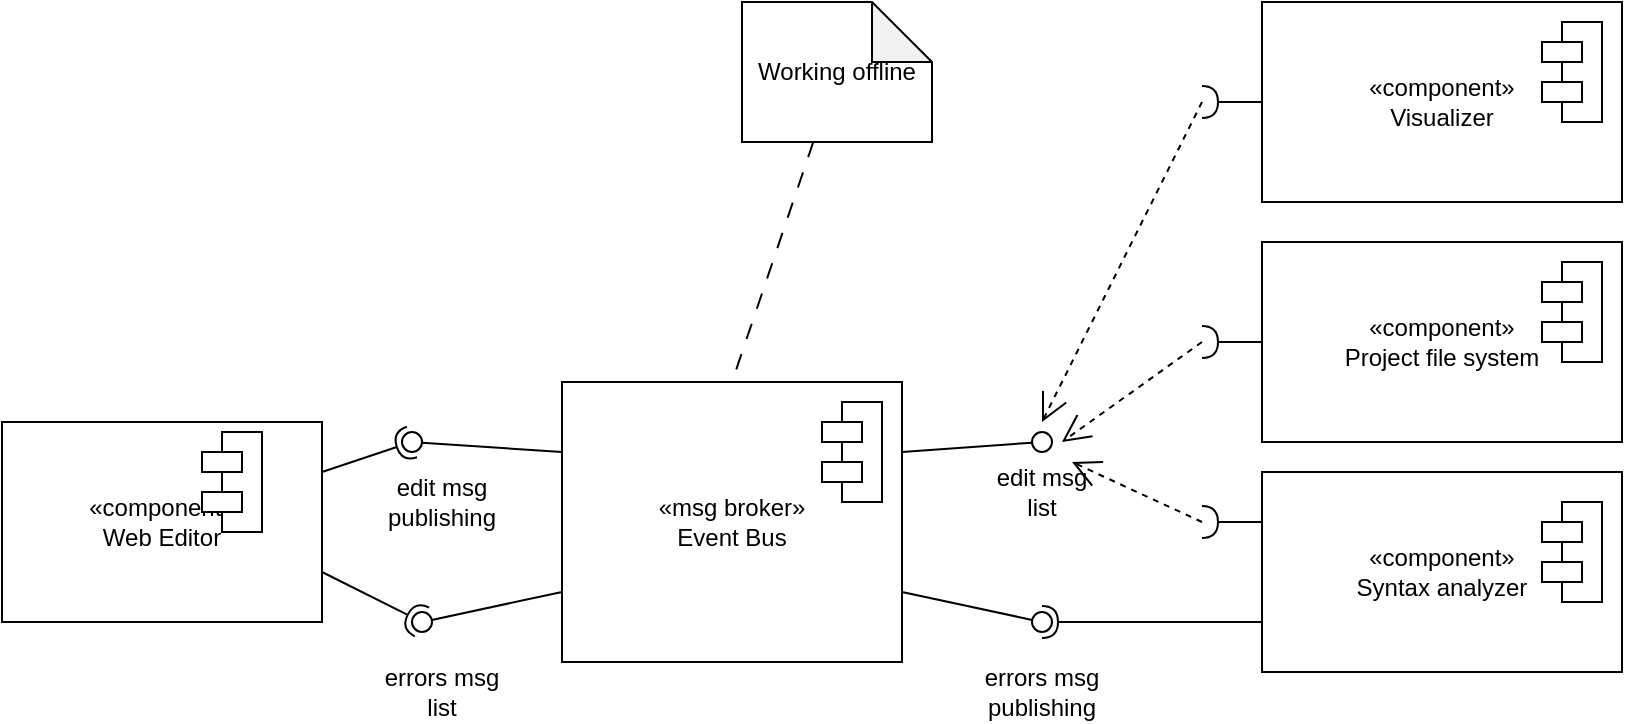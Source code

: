 <mxfile version="25.0.3">
  <diagram name="Page-1" id="U9jX6q33AUCNeVmGFycF">
    <mxGraphModel grid="1" page="1" gridSize="10" guides="1" tooltips="1" connect="1" arrows="1" fold="1" pageScale="1" pageWidth="850" pageHeight="1100" math="0" shadow="0">
      <root>
        <mxCell id="0" />
        <mxCell id="1" parent="0" />
        <mxCell id="-zqufFChfOl44uhTxaMk-2" value="&lt;div&gt;«msg broker‎»&lt;/div&gt;Event Bus" style="rounded=0;whiteSpace=wrap;html=1;" vertex="1" parent="1">
          <mxGeometry x="280" y="200" width="170" height="140" as="geometry" />
        </mxCell>
        <mxCell id="-zqufFChfOl44uhTxaMk-3" value="" style="rounded=0;orthogonalLoop=1;jettySize=auto;html=1;endArrow=halfCircle;endFill=0;endSize=6;strokeWidth=1;sketch=0;fontSize=12;curved=1;entryX=-0.026;entryY=0.539;entryDx=0;entryDy=0;entryPerimeter=0;exitX=1;exitY=0.25;exitDx=0;exitDy=0;" edge="1" parent="1" source="-zqufFChfOl44uhTxaMk-14" target="-zqufFChfOl44uhTxaMk-7">
          <mxGeometry relative="1" as="geometry">
            <mxPoint x="110" y="230" as="sourcePoint" />
            <mxPoint x="320" y="320" as="targetPoint" />
          </mxGeometry>
        </mxCell>
        <mxCell id="-zqufFChfOl44uhTxaMk-4" value="" style="ellipse;whiteSpace=wrap;html=1;align=center;aspect=fixed;fillColor=none;strokeColor=none;resizable=0;perimeter=centerPerimeter;rotatable=0;allowArrows=0;points=[];outlineConnect=1;" vertex="1" parent="1">
          <mxGeometry x="370" y="330" width="10" height="10" as="geometry" />
        </mxCell>
        <mxCell id="-zqufFChfOl44uhTxaMk-6" value="" style="rounded=0;orthogonalLoop=1;jettySize=auto;html=1;endArrow=oval;endFill=0;sketch=0;sourcePerimeterSpacing=0;targetPerimeterSpacing=0;endSize=10;exitX=0;exitY=0.25;exitDx=0;exitDy=0;" edge="1" parent="1" source="-zqufFChfOl44uhTxaMk-2" target="-zqufFChfOl44uhTxaMk-7">
          <mxGeometry relative="1" as="geometry">
            <mxPoint x="370" y="335" as="sourcePoint" />
          </mxGeometry>
        </mxCell>
        <mxCell id="-zqufFChfOl44uhTxaMk-7" value="" style="ellipse;whiteSpace=wrap;html=1;align=center;aspect=fixed;fillColor=none;strokeColor=none;resizable=0;perimeter=centerPerimeter;rotatable=0;allowArrows=0;points=[];outlineConnect=1;" vertex="1" parent="1">
          <mxGeometry x="200" y="225" width="10" height="10" as="geometry" />
        </mxCell>
        <mxCell id="-zqufFChfOl44uhTxaMk-8" value="" style="shape=module;align=left;spacingLeft=20;align=center;verticalAlign=top;whiteSpace=wrap;html=1;" vertex="1" parent="1">
          <mxGeometry x="410" y="210" width="30" height="50" as="geometry" />
        </mxCell>
        <mxCell id="-zqufFChfOl44uhTxaMk-9" value="edit msg publishing" style="text;html=1;align=center;verticalAlign=middle;whiteSpace=wrap;rounded=0;" vertex="1" parent="1">
          <mxGeometry x="190" y="245" width="60" height="30" as="geometry" />
        </mxCell>
        <mxCell id="-zqufFChfOl44uhTxaMk-11" value="" style="rounded=0;orthogonalLoop=1;jettySize=auto;html=1;endArrow=oval;endFill=0;sketch=0;sourcePerimeterSpacing=0;targetPerimeterSpacing=0;endSize=10;exitX=1;exitY=0.25;exitDx=0;exitDy=0;" edge="1" parent="1" source="-zqufFChfOl44uhTxaMk-2">
          <mxGeometry relative="1" as="geometry">
            <mxPoint x="595" y="250" as="sourcePoint" />
            <mxPoint x="520" y="230" as="targetPoint" />
          </mxGeometry>
        </mxCell>
        <mxCell id="-zqufFChfOl44uhTxaMk-13" value="edit msg list" style="text;html=1;align=center;verticalAlign=middle;whiteSpace=wrap;rounded=0;" vertex="1" parent="1">
          <mxGeometry x="490" y="240" width="60" height="30" as="geometry" />
        </mxCell>
        <mxCell id="-zqufFChfOl44uhTxaMk-14" value="&lt;div&gt;«component»&lt;/div&gt;Web Editor" style="rounded=0;whiteSpace=wrap;html=1;" vertex="1" parent="1">
          <mxGeometry y="220" width="160" height="100" as="geometry" />
        </mxCell>
        <mxCell id="-zqufFChfOl44uhTxaMk-15" value="" style="shape=module;align=left;spacingLeft=20;align=center;verticalAlign=top;whiteSpace=wrap;html=1;" vertex="1" parent="1">
          <mxGeometry x="100" y="225" width="30" height="50" as="geometry" />
        </mxCell>
        <mxCell id="-zqufFChfOl44uhTxaMk-16" value="&lt;div&gt;«component»&lt;/div&gt;Syntax analyzer" style="rounded=0;whiteSpace=wrap;html=1;" vertex="1" parent="1">
          <mxGeometry x="630" y="245" width="180" height="100" as="geometry" />
        </mxCell>
        <mxCell id="-zqufFChfOl44uhTxaMk-19" value="" style="rounded=0;orthogonalLoop=1;jettySize=auto;html=1;endArrow=oval;endFill=0;sketch=0;sourcePerimeterSpacing=0;targetPerimeterSpacing=0;endSize=10;exitX=0;exitY=0.75;exitDx=0;exitDy=0;" edge="1" parent="1" source="-zqufFChfOl44uhTxaMk-2">
          <mxGeometry relative="1" as="geometry">
            <mxPoint x="255" y="340" as="sourcePoint" />
            <mxPoint x="210" y="320" as="targetPoint" />
          </mxGeometry>
        </mxCell>
        <mxCell id="-zqufFChfOl44uhTxaMk-20" value="errors msg list" style="text;html=1;align=center;verticalAlign=middle;whiteSpace=wrap;rounded=0;" vertex="1" parent="1">
          <mxGeometry x="190" y="340" width="60" height="30" as="geometry" />
        </mxCell>
        <mxCell id="-zqufFChfOl44uhTxaMk-21" value="" style="rounded=0;orthogonalLoop=1;jettySize=auto;html=1;endArrow=halfCircle;endFill=0;endSize=6;strokeWidth=1;sketch=0;fontSize=12;curved=1;exitX=1;exitY=0.75;exitDx=0;exitDy=0;" edge="1" parent="1" source="-zqufFChfOl44uhTxaMk-14">
          <mxGeometry relative="1" as="geometry">
            <mxPoint x="160" y="290" as="sourcePoint" />
            <mxPoint x="210" y="320" as="targetPoint" />
          </mxGeometry>
        </mxCell>
        <mxCell id="-zqufFChfOl44uhTxaMk-22" value="" style="rounded=0;orthogonalLoop=1;jettySize=auto;html=1;endArrow=halfCircle;endFill=0;endSize=6;strokeWidth=1;sketch=0;fontSize=12;curved=1;exitX=0;exitY=0.25;exitDx=0;exitDy=0;" edge="1" parent="1" source="-zqufFChfOl44uhTxaMk-16">
          <mxGeometry relative="1" as="geometry">
            <mxPoint x="600" y="267.5" as="sourcePoint" />
            <mxPoint x="600" y="270" as="targetPoint" />
          </mxGeometry>
        </mxCell>
        <mxCell id="-zqufFChfOl44uhTxaMk-24" value="" style="rounded=0;orthogonalLoop=1;jettySize=auto;html=1;endArrow=oval;endFill=0;sketch=0;sourcePerimeterSpacing=0;targetPerimeterSpacing=0;endSize=10;exitX=1;exitY=0.75;exitDx=0;exitDy=0;" edge="1" parent="1" source="-zqufFChfOl44uhTxaMk-2">
          <mxGeometry relative="1" as="geometry">
            <mxPoint x="600" y="340" as="sourcePoint" />
            <mxPoint x="520" y="320" as="targetPoint" />
          </mxGeometry>
        </mxCell>
        <mxCell id="-zqufFChfOl44uhTxaMk-25" value="errors msg publishing" style="text;html=1;align=center;verticalAlign=middle;whiteSpace=wrap;rounded=0;" vertex="1" parent="1">
          <mxGeometry x="490" y="340" width="60" height="30" as="geometry" />
        </mxCell>
        <mxCell id="-zqufFChfOl44uhTxaMk-26" value="" style="rounded=0;orthogonalLoop=1;jettySize=auto;html=1;endArrow=halfCircle;endFill=0;endSize=6;strokeWidth=1;sketch=0;fontSize=12;curved=1;exitX=0;exitY=0.75;exitDx=0;exitDy=0;" edge="1" parent="1" source="-zqufFChfOl44uhTxaMk-16">
          <mxGeometry relative="1" as="geometry">
            <mxPoint x="640" y="330" as="sourcePoint" />
            <mxPoint x="520" y="320" as="targetPoint" />
          </mxGeometry>
        </mxCell>
        <mxCell id="-zqufFChfOl44uhTxaMk-28" value="" style="shape=module;align=left;spacingLeft=20;align=center;verticalAlign=top;whiteSpace=wrap;html=1;" vertex="1" parent="1">
          <mxGeometry x="770" y="260" width="30" height="50" as="geometry" />
        </mxCell>
        <mxCell id="-zqufFChfOl44uhTxaMk-29" value="&lt;div&gt;«component»&lt;/div&gt;Project file system" style="rounded=0;whiteSpace=wrap;html=1;" vertex="1" parent="1">
          <mxGeometry x="630" y="130" width="180" height="100" as="geometry" />
        </mxCell>
        <mxCell id="-zqufFChfOl44uhTxaMk-30" value="&lt;div&gt;«component»&lt;/div&gt;Visualizer" style="rounded=0;whiteSpace=wrap;html=1;" vertex="1" parent="1">
          <mxGeometry x="630" y="10" width="180" height="100" as="geometry" />
        </mxCell>
        <mxCell id="-zqufFChfOl44uhTxaMk-31" value="" style="rounded=0;orthogonalLoop=1;jettySize=auto;html=1;endArrow=halfCircle;endFill=0;endSize=6;strokeWidth=1;sketch=0;fontSize=12;curved=1;exitX=0;exitY=0.5;exitDx=0;exitDy=0;" edge="1" parent="1" source="-zqufFChfOl44uhTxaMk-30">
          <mxGeometry relative="1" as="geometry">
            <mxPoint x="620" y="255" as="sourcePoint" />
            <mxPoint x="600" y="60" as="targetPoint" />
          </mxGeometry>
        </mxCell>
        <mxCell id="-zqufFChfOl44uhTxaMk-32" value="" style="rounded=0;orthogonalLoop=1;jettySize=auto;html=1;endArrow=halfCircle;endFill=0;endSize=6;strokeWidth=1;sketch=0;fontSize=12;curved=1;exitX=0;exitY=0.5;exitDx=0;exitDy=0;" edge="1" parent="1" source="-zqufFChfOl44uhTxaMk-29">
          <mxGeometry relative="1" as="geometry">
            <mxPoint x="540" y="120" as="sourcePoint" />
            <mxPoint x="600" y="180" as="targetPoint" />
          </mxGeometry>
        </mxCell>
        <mxCell id="-zqufFChfOl44uhTxaMk-33" value="" style="endArrow=open;endSize=12;dashed=1;html=1;rounded=0;" edge="1" parent="1">
          <mxGeometry width="160" relative="1" as="geometry">
            <mxPoint x="600" y="60" as="sourcePoint" />
            <mxPoint x="520" y="220" as="targetPoint" />
          </mxGeometry>
        </mxCell>
        <mxCell id="-zqufFChfOl44uhTxaMk-34" value="" style="endArrow=open;endSize=12;dashed=1;html=1;rounded=0;" edge="1" parent="1">
          <mxGeometry width="160" relative="1" as="geometry">
            <mxPoint x="600" y="180" as="sourcePoint" />
            <mxPoint x="530" y="230" as="targetPoint" />
          </mxGeometry>
        </mxCell>
        <mxCell id="-zqufFChfOl44uhTxaMk-35" value="" style="endArrow=open;endSize=12;dashed=1;html=1;rounded=0;entryX=0.75;entryY=0;entryDx=0;entryDy=0;" edge="1" parent="1" target="-zqufFChfOl44uhTxaMk-13">
          <mxGeometry width="160" relative="1" as="geometry">
            <mxPoint x="600" y="270" as="sourcePoint" />
            <mxPoint x="540" y="240" as="targetPoint" />
          </mxGeometry>
        </mxCell>
        <mxCell id="-zqufFChfOl44uhTxaMk-37" style="rounded=0;orthogonalLoop=1;jettySize=auto;html=1;entryX=0.5;entryY=0;entryDx=0;entryDy=0;dashed=1;endArrow=none;endFill=0;dashPattern=8 8;" edge="1" parent="1" source="-zqufFChfOl44uhTxaMk-36" target="-zqufFChfOl44uhTxaMk-2">
          <mxGeometry relative="1" as="geometry" />
        </mxCell>
        <mxCell id="-zqufFChfOl44uhTxaMk-36" value="Working offline" style="shape=note;whiteSpace=wrap;html=1;backgroundOutline=1;darkOpacity=0.05;" vertex="1" parent="1">
          <mxGeometry x="370" y="10" width="95" height="70" as="geometry" />
        </mxCell>
        <mxCell id="-zqufFChfOl44uhTxaMk-39" value="" style="shape=module;align=left;spacingLeft=20;align=center;verticalAlign=top;whiteSpace=wrap;html=1;" vertex="1" parent="1">
          <mxGeometry x="770" y="140" width="30" height="50" as="geometry" />
        </mxCell>
        <mxCell id="-zqufFChfOl44uhTxaMk-40" value="" style="shape=module;align=left;spacingLeft=20;align=center;verticalAlign=top;whiteSpace=wrap;html=1;" vertex="1" parent="1">
          <mxGeometry x="770" y="20" width="30" height="50" as="geometry" />
        </mxCell>
      </root>
    </mxGraphModel>
  </diagram>
</mxfile>
